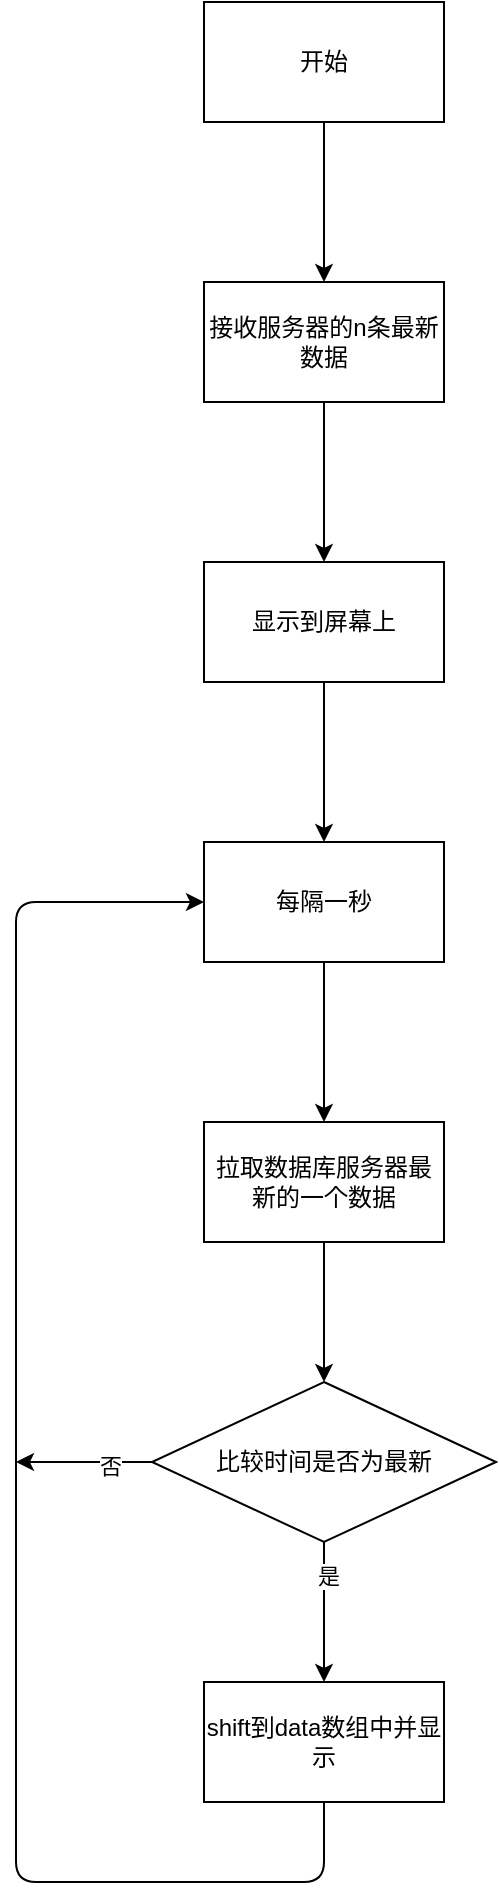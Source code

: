 <mxfile>
    <diagram id="konrq_BiZTKqAjFqUyTi" name="第 1 页">
        <mxGraphModel dx="1217" dy="585" grid="1" gridSize="10" guides="1" tooltips="1" connect="1" arrows="1" fold="1" page="1" pageScale="1" pageWidth="827" pageHeight="1169" math="0" shadow="0">
            <root>
                <mxCell id="0"/>
                <mxCell id="1" parent="0"/>
                <mxCell id="4" value="" style="edgeStyle=none;html=1;" edge="1" parent="1" source="2" target="3">
                    <mxGeometry relative="1" as="geometry"/>
                </mxCell>
                <mxCell id="2" value="开始" style="rounded=0;whiteSpace=wrap;html=1;" vertex="1" parent="1">
                    <mxGeometry x="354" y="60" width="120" height="60" as="geometry"/>
                </mxCell>
                <mxCell id="6" value="" style="edgeStyle=none;html=1;" edge="1" parent="1" source="3" target="5">
                    <mxGeometry relative="1" as="geometry"/>
                </mxCell>
                <mxCell id="3" value="接收服务器的n条最新数据" style="rounded=0;whiteSpace=wrap;html=1;" vertex="1" parent="1">
                    <mxGeometry x="354" y="200" width="120" height="60" as="geometry"/>
                </mxCell>
                <mxCell id="8" value="" style="edgeStyle=none;html=1;" edge="1" parent="1" source="5" target="7">
                    <mxGeometry relative="1" as="geometry"/>
                </mxCell>
                <mxCell id="5" value="显示到屏幕上" style="rounded=0;whiteSpace=wrap;html=1;" vertex="1" parent="1">
                    <mxGeometry x="354" y="340" width="120" height="60" as="geometry"/>
                </mxCell>
                <mxCell id="10" value="" style="edgeStyle=none;html=1;" edge="1" parent="1" source="7" target="9">
                    <mxGeometry relative="1" as="geometry"/>
                </mxCell>
                <mxCell id="7" value="每隔一秒" style="rounded=0;whiteSpace=wrap;html=1;" vertex="1" parent="1">
                    <mxGeometry x="354" y="480" width="120" height="60" as="geometry"/>
                </mxCell>
                <mxCell id="22" value="" style="edgeStyle=none;html=1;" edge="1" parent="1" source="9" target="21">
                    <mxGeometry relative="1" as="geometry"/>
                </mxCell>
                <mxCell id="9" value="拉取数据库服务器最新的一个数据" style="rounded=0;whiteSpace=wrap;html=1;" vertex="1" parent="1">
                    <mxGeometry x="354" y="620" width="120" height="60" as="geometry"/>
                </mxCell>
                <mxCell id="13" style="edgeStyle=none;html=1;entryX=0;entryY=0.5;entryDx=0;entryDy=0;exitX=0.5;exitY=1;exitDx=0;exitDy=0;" edge="1" parent="1" source="17" target="7">
                    <mxGeometry relative="1" as="geometry">
                        <mxPoint x="414" y="440" as="targetPoint"/>
                        <mxPoint x="470" y="910" as="sourcePoint"/>
                        <Array as="points">
                            <mxPoint x="414" y="1000"/>
                            <mxPoint x="260" y="1000"/>
                            <mxPoint x="260" y="510"/>
                        </Array>
                    </mxGeometry>
                </mxCell>
                <mxCell id="18" value="" style="edgeStyle=none;html=1;exitX=0.5;exitY=1;exitDx=0;exitDy=0;" edge="1" parent="1" source="21" target="17">
                    <mxGeometry relative="1" as="geometry">
                        <mxPoint x="414" y="820" as="sourcePoint"/>
                    </mxGeometry>
                </mxCell>
                <mxCell id="23" value="是" style="edgeLabel;html=1;align=center;verticalAlign=middle;resizable=0;points=[];" vertex="1" connectable="0" parent="18">
                    <mxGeometry x="-0.52" y="2" relative="1" as="geometry">
                        <mxPoint as="offset"/>
                    </mxGeometry>
                </mxCell>
                <mxCell id="17" value="shift到data数组中并显示" style="rounded=0;whiteSpace=wrap;html=1;" vertex="1" parent="1">
                    <mxGeometry x="354" y="900" width="120" height="60" as="geometry"/>
                </mxCell>
                <mxCell id="24" style="edgeStyle=none;html=1;" edge="1" parent="1" source="21">
                    <mxGeometry relative="1" as="geometry">
                        <mxPoint x="260" y="790" as="targetPoint"/>
                    </mxGeometry>
                </mxCell>
                <mxCell id="25" value="否" style="edgeLabel;html=1;align=center;verticalAlign=middle;resizable=0;points=[];" vertex="1" connectable="0" parent="24">
                    <mxGeometry x="-0.377" y="2" relative="1" as="geometry">
                        <mxPoint as="offset"/>
                    </mxGeometry>
                </mxCell>
                <mxCell id="21" value="比较时间是否为最新" style="rhombus;whiteSpace=wrap;html=1;rounded=0;" vertex="1" parent="1">
                    <mxGeometry x="328" y="750" width="172" height="80" as="geometry"/>
                </mxCell>
            </root>
        </mxGraphModel>
    </diagram>
</mxfile>
